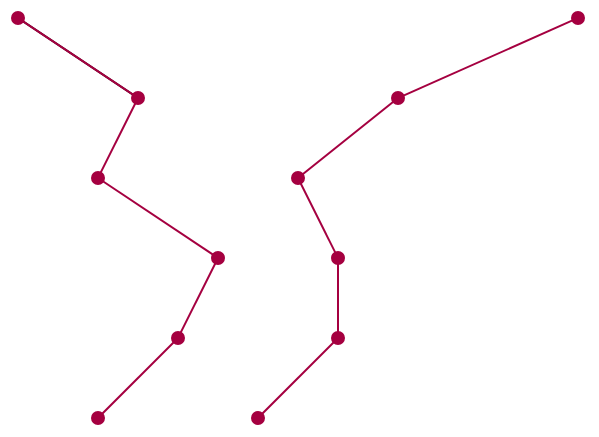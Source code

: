 <mxfile version="12.7.9" type="device"><diagram id="AEtVrXoPDoQPNuXpf11x" name="ページ1"><mxGraphModel dx="476" dy="420" grid="1" gridSize="10" guides="1" tooltips="1" connect="1" arrows="1" fold="1" page="1" pageScale="1" pageWidth="1169" pageHeight="827" math="0" shadow="0"><root><mxCell id="0"/><mxCell id="1" parent="0"/><mxCell id="4mcpuR_zukPygIYv_Uka-14" value="" style="endArrow=none;html=1;" parent="1" edge="1"><mxGeometry width="50" height="50" relative="1" as="geometry"><mxPoint x="340" y="320" as="sourcePoint"/><mxPoint x="280" y="280" as="targetPoint"/></mxGeometry></mxCell><mxCell id="4mcpuR_zukPygIYv_Uka-18" value="" style="endArrow=none;html=1;startArrow=oval;startFill=1;fillColor=#d80073;strokeColor=#A50040;" parent="1" edge="1"><mxGeometry width="50" height="50" relative="1" as="geometry"><mxPoint x="420" y="360" as="sourcePoint"/><mxPoint x="470" y="320" as="targetPoint"/></mxGeometry></mxCell><mxCell id="4mcpuR_zukPygIYv_Uka-19" value="" style="endArrow=none;html=1;startArrow=oval;startFill=1;fillColor=#d80073;strokeColor=#A50040;" parent="1" edge="1"><mxGeometry width="50" height="50" relative="1" as="geometry"><mxPoint x="360" y="440" as="sourcePoint"/><mxPoint x="380" y="400" as="targetPoint"/></mxGeometry></mxCell><mxCell id="4mcpuR_zukPygIYv_Uka-20" value="" style="endArrow=none;html=1;startArrow=oval;startFill=1;fillColor=#d80073;strokeColor=#A50040;" parent="1" edge="1"><mxGeometry width="50" height="50" relative="1" as="geometry"><mxPoint x="320" y="480" as="sourcePoint"/><mxPoint x="360" y="440" as="targetPoint"/></mxGeometry></mxCell><mxCell id="4mcpuR_zukPygIYv_Uka-21" value="" style="endArrow=none;html=1;startArrow=oval;startFill=1;fillColor=#d80073;strokeColor=#A50040;" parent="1" edge="1"><mxGeometry width="50" height="50" relative="1" as="geometry"><mxPoint x="360" y="480" as="sourcePoint"/><mxPoint x="360" y="480" as="targetPoint"/><Array as="points"/></mxGeometry></mxCell><mxCell id="4mcpuR_zukPygIYv_Uka-22" value="" style="endArrow=none;html=1;startArrow=oval;startFill=1;fillColor=#d80073;strokeColor=#A50040;" parent="1" edge="1"><mxGeometry width="50" height="50" relative="1" as="geometry"><mxPoint x="440" y="440" as="sourcePoint"/><mxPoint x="440" y="400" as="targetPoint"/></mxGeometry></mxCell><mxCell id="4mcpuR_zukPygIYv_Uka-23" value="" style="endArrow=none;html=1;startArrow=oval;startFill=1;fillColor=#d80073;strokeColor=#A50040;" parent="1" edge="1"><mxGeometry width="50" height="50" relative="1" as="geometry"><mxPoint x="400" y="480" as="sourcePoint"/><mxPoint x="440" y="440" as="targetPoint"/></mxGeometry></mxCell><mxCell id="4mcpuR_zukPygIYv_Uka-24" value="" style="endArrow=oval;html=1;startArrow=oval;startFill=1;fillColor=#d80073;strokeColor=#A50040;endFill=1;" parent="1" edge="1"><mxGeometry width="50" height="50" relative="1" as="geometry"><mxPoint x="340" y="320" as="sourcePoint"/><mxPoint x="280" y="280" as="targetPoint"/></mxGeometry></mxCell><mxCell id="4mcpuR_zukPygIYv_Uka-25" value="" style="endArrow=oval;html=1;startArrow=oval;startFill=1;fillColor=#d80073;strokeColor=#A50040;endFill=1;" parent="1" edge="1"><mxGeometry width="50" height="50" relative="1" as="geometry"><mxPoint x="470" y="320" as="sourcePoint"/><mxPoint x="560" y="280" as="targetPoint"/></mxGeometry></mxCell><mxCell id="4mcpuR_zukPygIYv_Uka-26" value="" style="endArrow=none;html=1;startArrow=oval;startFill=1;fillColor=#d80073;strokeColor=#A50040;" parent="1" edge="1"><mxGeometry width="50" height="50" relative="1" as="geometry"><mxPoint x="320" y="360" as="sourcePoint"/><mxPoint x="340" y="320" as="targetPoint"/></mxGeometry></mxCell><mxCell id="4mcpuR_zukPygIYv_Uka-27" value="" style="endArrow=none;html=1;startArrow=oval;startFill=1;fillColor=#d80073;strokeColor=#A50040;" parent="1" edge="1"><mxGeometry width="50" height="50" relative="1" as="geometry"><mxPoint x="440" y="400" as="sourcePoint"/><mxPoint x="420" y="360" as="targetPoint"/></mxGeometry></mxCell><mxCell id="4mcpuR_zukPygIYv_Uka-28" value="" style="endArrow=none;html=1;startArrow=oval;startFill=1;fillColor=#d80073;strokeColor=#A50040;" parent="1" edge="1"><mxGeometry width="50" height="50" relative="1" as="geometry"><mxPoint x="380" y="400" as="sourcePoint"/><mxPoint x="320" y="360" as="targetPoint"/></mxGeometry></mxCell></root></mxGraphModel></diagram></mxfile>